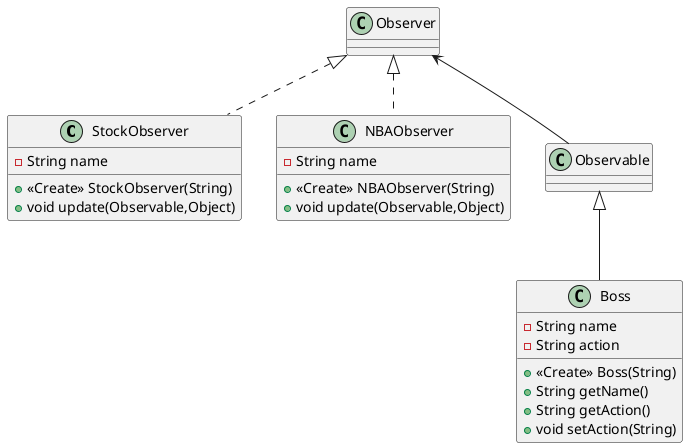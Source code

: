 @startuml
class StockObserver {
- String name
+ <<Create>> StockObserver(String)
+ void update(Observable,Object)
}
class NBAObserver {
- String name
+ <<Create>> NBAObserver(String)
+ void update(Observable,Object)
}
class Boss {
- String name
- String action
+ <<Create>> Boss(String)
+ String getName()
+ String getAction()
+ void setAction(String)
}


Observer <|.. StockObserver
Observer <|.. NBAObserver
Observable <|-- Boss
Observer <-- Observable

@enduml